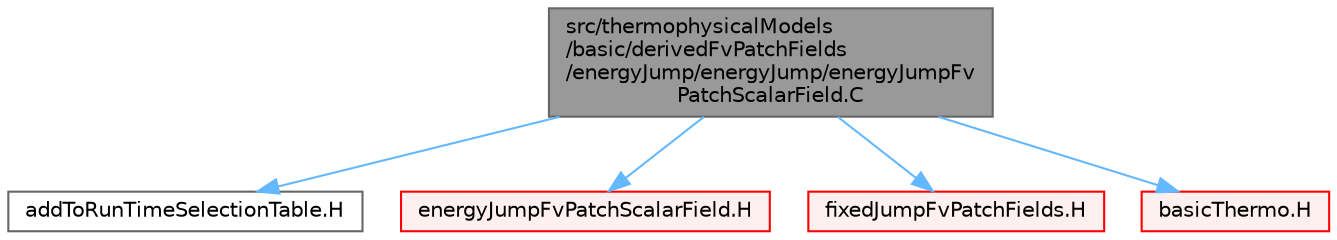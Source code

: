digraph "src/thermophysicalModels/basic/derivedFvPatchFields/energyJump/energyJump/energyJumpFvPatchScalarField.C"
{
 // LATEX_PDF_SIZE
  bgcolor="transparent";
  edge [fontname=Helvetica,fontsize=10,labelfontname=Helvetica,labelfontsize=10];
  node [fontname=Helvetica,fontsize=10,shape=box,height=0.2,width=0.4];
  Node1 [id="Node000001",label="src/thermophysicalModels\l/basic/derivedFvPatchFields\l/energyJump/energyJump/energyJumpFv\lPatchScalarField.C",height=0.2,width=0.4,color="gray40", fillcolor="grey60", style="filled", fontcolor="black",tooltip=" "];
  Node1 -> Node2 [id="edge1_Node000001_Node000002",color="steelblue1",style="solid",tooltip=" "];
  Node2 [id="Node000002",label="addToRunTimeSelectionTable.H",height=0.2,width=0.4,color="grey40", fillcolor="white", style="filled",URL="$addToRunTimeSelectionTable_8H.html",tooltip="Macros for easy insertion into run-time selection tables."];
  Node1 -> Node3 [id="edge2_Node000001_Node000003",color="steelblue1",style="solid",tooltip=" "];
  Node3 [id="Node000003",label="energyJumpFvPatchScalarField.H",height=0.2,width=0.4,color="red", fillcolor="#FFF0F0", style="filled",URL="$energyJumpFvPatchScalarField_8H.html",tooltip=" "];
  Node1 -> Node310 [id="edge3_Node000001_Node000310",color="steelblue1",style="solid",tooltip=" "];
  Node310 [id="Node000310",label="fixedJumpFvPatchFields.H",height=0.2,width=0.4,color="red", fillcolor="#FFF0F0", style="filled",URL="$fixedJumpFvPatchFields_8H.html",tooltip=" "];
  Node1 -> Node311 [id="edge4_Node000001_Node000311",color="steelblue1",style="solid",tooltip=" "];
  Node311 [id="Node000311",label="basicThermo.H",height=0.2,width=0.4,color="red", fillcolor="#FFF0F0", style="filled",URL="$basicThermo_8H.html",tooltip=" "];
}
